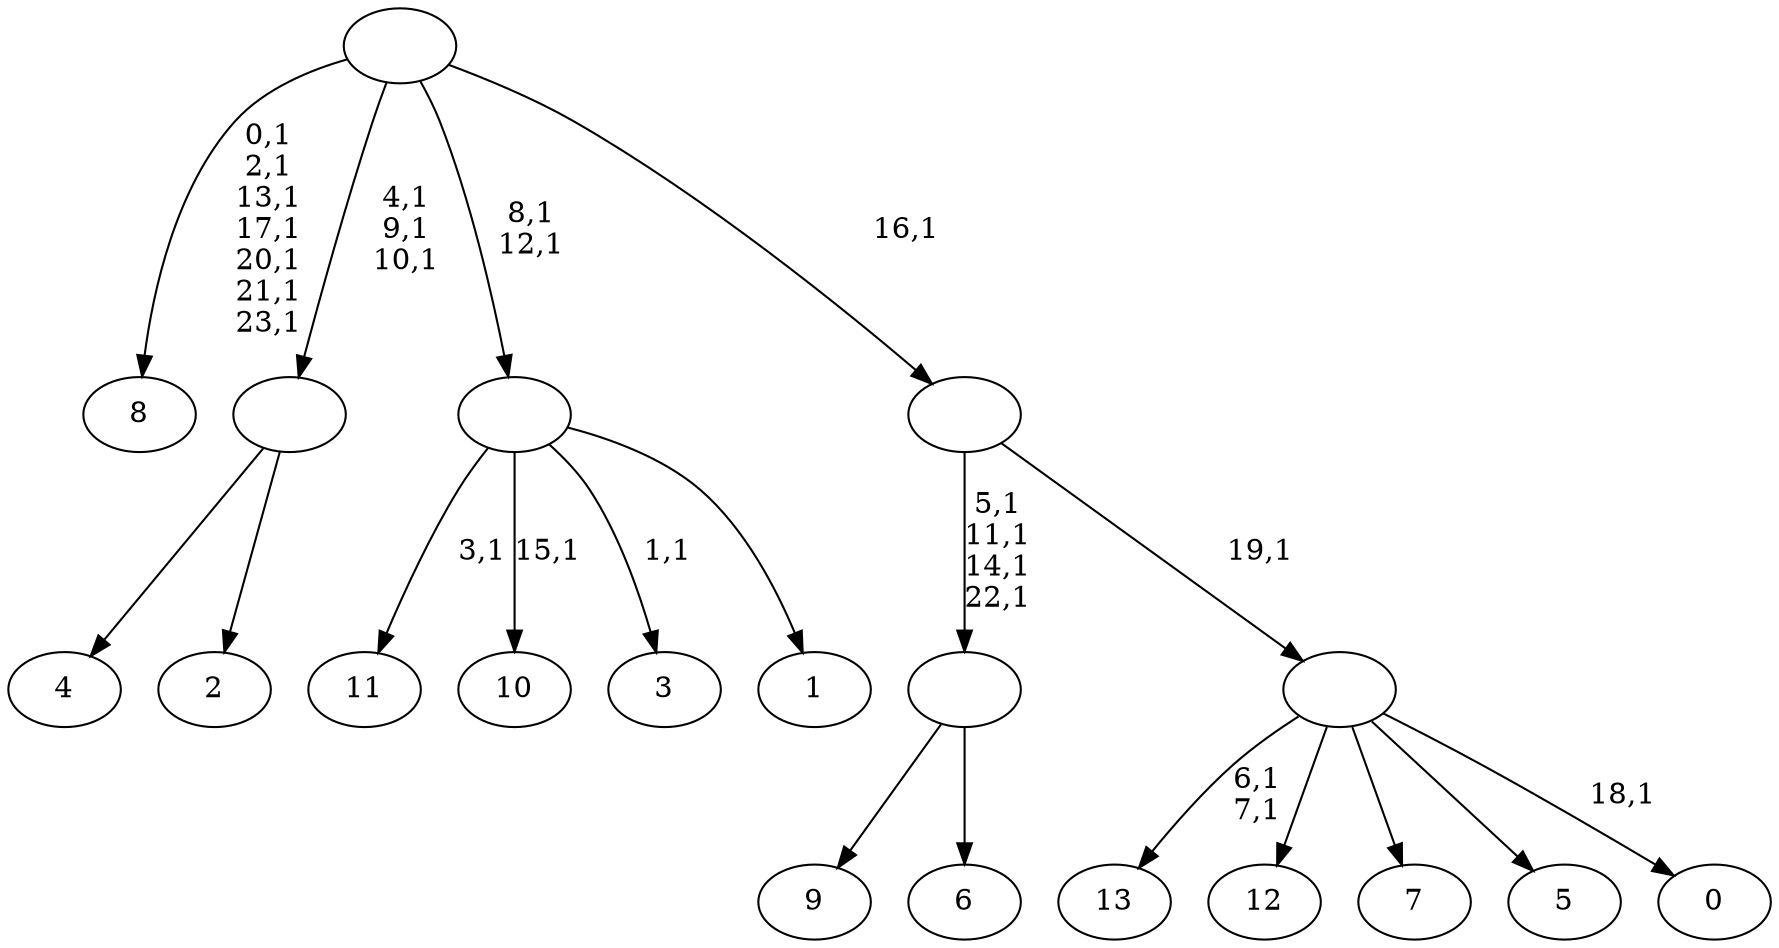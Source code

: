 digraph T {
	38 [label="13"]
	35 [label="12"]
	34 [label="11"]
	32 [label="10"]
	30 [label="9"]
	29 [label="8"]
	21 [label="7"]
	20 [label="6"]
	19 [label=""]
	15 [label="5"]
	14 [label="4"]
	13 [label="3"]
	11 [label="2"]
	10 [label=""]
	7 [label="1"]
	6 [label=""]
	4 [label="0"]
	2 [label=""]
	1 [label=""]
	0 [label=""]
	19 -> 30 [label=""]
	19 -> 20 [label=""]
	10 -> 14 [label=""]
	10 -> 11 [label=""]
	6 -> 13 [label="1,1"]
	6 -> 32 [label="15,1"]
	6 -> 34 [label="3,1"]
	6 -> 7 [label=""]
	2 -> 4 [label="18,1"]
	2 -> 38 [label="6,1\n7,1"]
	2 -> 35 [label=""]
	2 -> 21 [label=""]
	2 -> 15 [label=""]
	1 -> 19 [label="5,1\n11,1\n14,1\n22,1"]
	1 -> 2 [label="19,1"]
	0 -> 6 [label="8,1\n12,1"]
	0 -> 10 [label="4,1\n9,1\n10,1"]
	0 -> 29 [label="0,1\n2,1\n13,1\n17,1\n20,1\n21,1\n23,1"]
	0 -> 1 [label="16,1"]
}

